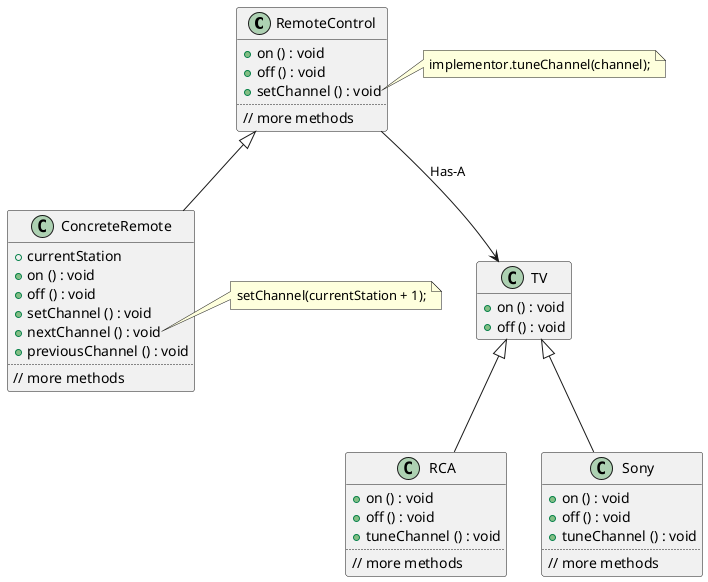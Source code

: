 @startuml
'https://plantuml.com/class-diagram

class RemoteControl {
    + on () : void
    + off () : void
    + setChannel () : void
    ..
    // more methods
}
note right of RemoteControl::setChannel
   implementor.tuneChannel(channel);
end note

class ConcreteRemote {
    + currentStation
    + on () : void
    + off () : void
    + setChannel () : void
    + nextChannel () : void
    + previousChannel () : void
    ..
    // more methods
}
note left of ConcreteRemote::nextChannel
  setChannel(currentStation + 1);
end note

class RCA {
    + on () : void
    + off () : void
    + tuneChannel () : void
    ..
    // more methods
}


class Sony {
    + on () : void
    + off () : void
    + tuneChannel () : void
    ..
    // more methods
}

class TV {
    + on () : void
    + off () : void
}
hide TV members
show TV methods


TV <|-- Sony
TV <|-- RCA
RemoteControl --> TV : Has-A
RemoteControl <|-- ConcreteRemote

@enduml